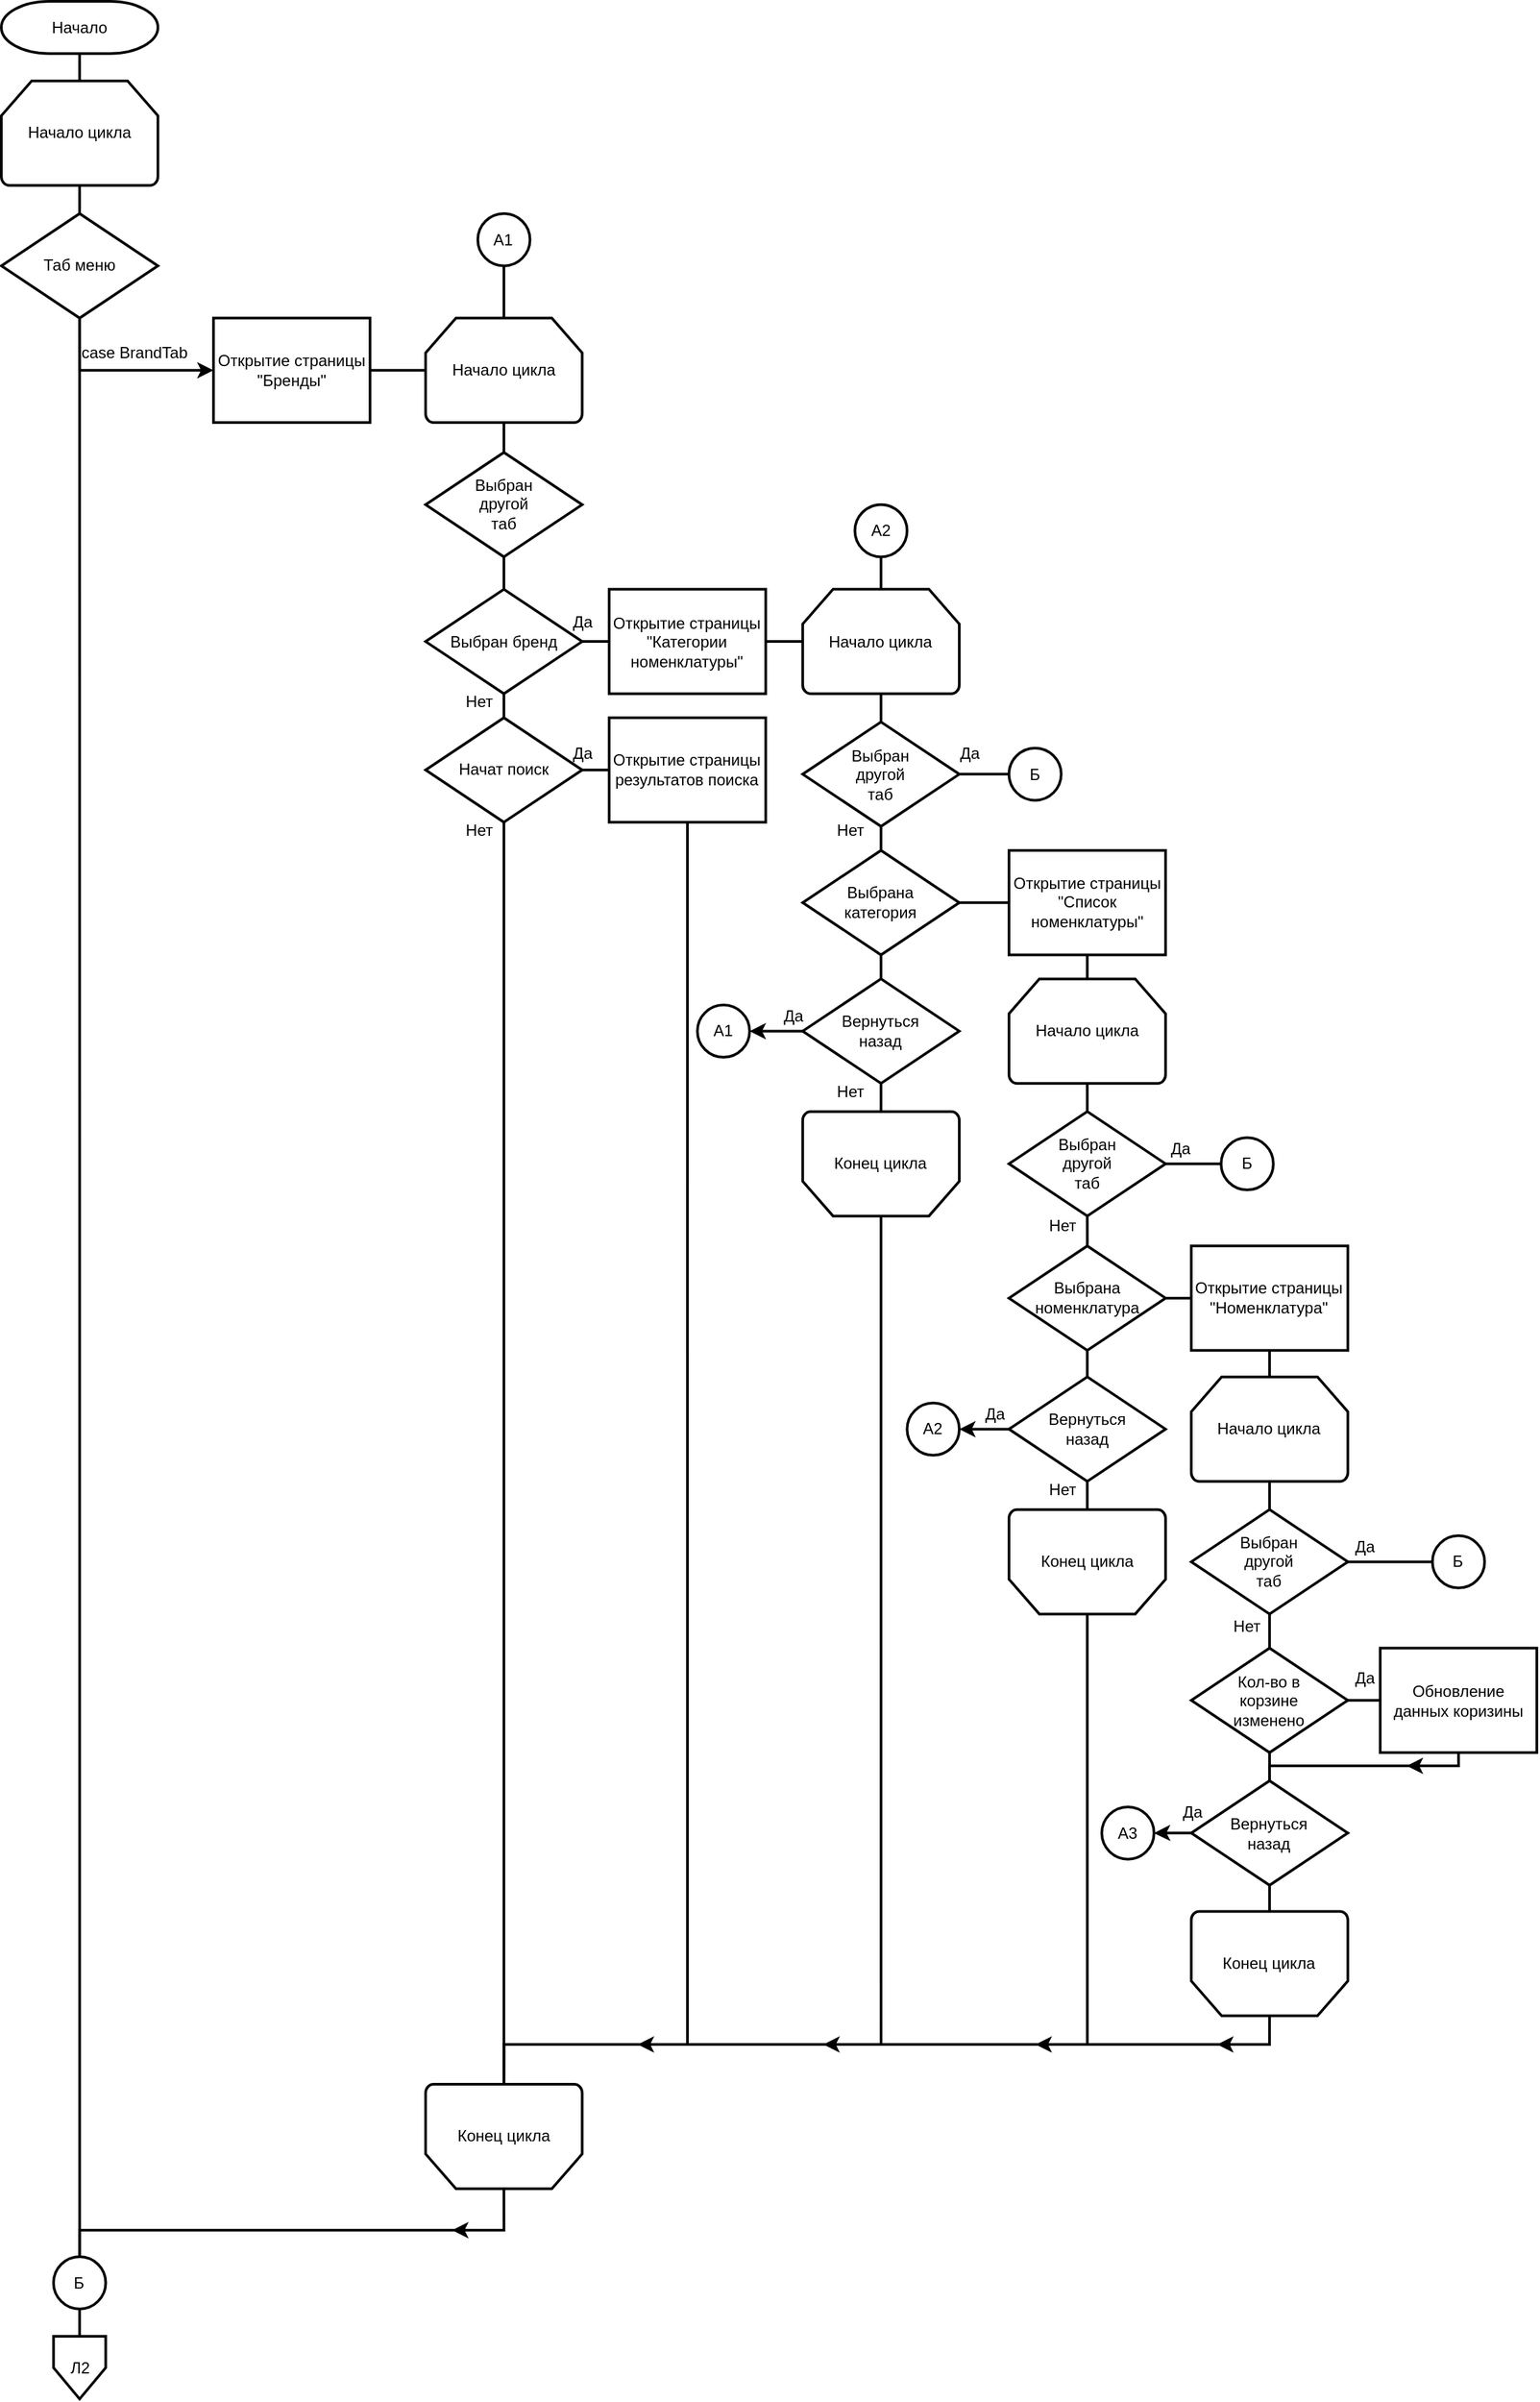 <mxfile version="21.2.8" type="device">
  <diagram name="Page-1" id="mLQ_XVHuGvEOCb3nRhEn">
    <mxGraphModel dx="2363" dy="1380" grid="1" gridSize="10" guides="1" tooltips="1" connect="1" arrows="1" fold="1" page="1" pageScale="1" pageWidth="1169" pageHeight="1654" math="0" shadow="0">
      <root>
        <mxCell id="0" />
        <mxCell id="1" parent="0" />
        <mxCell id="KvnRA5Yr2zpOSTINbMvu-173" style="edgeStyle=orthogonalEdgeStyle;rounded=0;orthogonalLoop=1;jettySize=auto;html=1;exitX=0.5;exitY=1;exitDx=0;exitDy=0;exitPerimeter=0;entryX=0.5;entryY=0;entryDx=0;entryDy=0;entryPerimeter=0;strokeWidth=2;endArrow=none;endFill=0;" parent="1" source="KvnRA5Yr2zpOSTINbMvu-1" target="KvnRA5Yr2zpOSTINbMvu-14" edge="1">
          <mxGeometry relative="1" as="geometry" />
        </mxCell>
        <mxCell id="KvnRA5Yr2zpOSTINbMvu-1" value="Начало" style="strokeWidth=2;html=1;shape=mxgraph.flowchart.terminator;whiteSpace=wrap;" parent="1" vertex="1">
          <mxGeometry x="40" y="40" width="118.11" height="39.37" as="geometry" />
        </mxCell>
        <mxCell id="KvnRA5Yr2zpOSTINbMvu-146" style="edgeStyle=orthogonalEdgeStyle;rounded=0;orthogonalLoop=1;jettySize=auto;html=1;exitX=0.5;exitY=1;exitDx=0;exitDy=0;exitPerimeter=0;strokeWidth=2;endArrow=none;endFill=0;" parent="1" source="KvnRA5Yr2zpOSTINbMvu-2" target="KvnRA5Yr2zpOSTINbMvu-25" edge="1">
          <mxGeometry relative="1" as="geometry" />
        </mxCell>
        <mxCell id="KvnRA5Yr2zpOSTINbMvu-147" style="edgeStyle=orthogonalEdgeStyle;rounded=0;orthogonalLoop=1;jettySize=auto;html=1;exitX=0.5;exitY=1;exitDx=0;exitDy=0;exitPerimeter=0;entryX=0;entryY=0.5;entryDx=0;entryDy=0;strokeWidth=2;" parent="1" source="KvnRA5Yr2zpOSTINbMvu-2" target="KvnRA5Yr2zpOSTINbMvu-3" edge="1">
          <mxGeometry relative="1" as="geometry" />
        </mxCell>
        <mxCell id="KvnRA5Yr2zpOSTINbMvu-2" value="Таб меню" style="strokeWidth=2;html=1;shape=mxgraph.flowchart.decision;whiteSpace=wrap;" parent="1" vertex="1">
          <mxGeometry x="40" y="200.0" width="118.11" height="78.74" as="geometry" />
        </mxCell>
        <mxCell id="KvnRA5Yr2zpOSTINbMvu-172" style="edgeStyle=orthogonalEdgeStyle;rounded=0;orthogonalLoop=1;jettySize=auto;html=1;exitX=1;exitY=0.5;exitDx=0;exitDy=0;entryX=0;entryY=0.5;entryDx=0;entryDy=0;entryPerimeter=0;strokeWidth=2;endArrow=none;endFill=0;" parent="1" source="KvnRA5Yr2zpOSTINbMvu-3" target="KvnRA5Yr2zpOSTINbMvu-52" edge="1">
          <mxGeometry relative="1" as="geometry" />
        </mxCell>
        <mxCell id="KvnRA5Yr2zpOSTINbMvu-3" value="Открытие страницы &quot;Бренды&quot;" style="rounded=0;whiteSpace=wrap;html=1;absoluteArcSize=1;arcSize=14;strokeWidth=2;" parent="1" vertex="1">
          <mxGeometry x="200" y="278.74" width="118.11" height="78.74" as="geometry" />
        </mxCell>
        <mxCell id="KvnRA5Yr2zpOSTINbMvu-59" style="edgeStyle=orthogonalEdgeStyle;rounded=0;orthogonalLoop=1;jettySize=auto;html=1;exitX=1;exitY=0.5;exitDx=0;exitDy=0;exitPerimeter=0;strokeWidth=2;endArrow=none;endFill=0;" parent="1" source="KvnRA5Yr2zpOSTINbMvu-11" target="KvnRA5Yr2zpOSTINbMvu-12" edge="1">
          <mxGeometry relative="1" as="geometry" />
        </mxCell>
        <mxCell id="KvnRA5Yr2zpOSTINbMvu-63" style="edgeStyle=orthogonalEdgeStyle;rounded=0;orthogonalLoop=1;jettySize=auto;html=1;exitX=0.5;exitY=1;exitDx=0;exitDy=0;exitPerimeter=0;entryX=0.5;entryY=0;entryDx=0;entryDy=0;entryPerimeter=0;endArrow=none;endFill=0;strokeWidth=2;" parent="1" source="KvnRA5Yr2zpOSTINbMvu-11" target="KvnRA5Yr2zpOSTINbMvu-19" edge="1">
          <mxGeometry relative="1" as="geometry" />
        </mxCell>
        <mxCell id="KvnRA5Yr2zpOSTINbMvu-11" value="Выбран бренд" style="strokeWidth=2;html=1;shape=mxgraph.flowchart.decision;whiteSpace=wrap;" parent="1" vertex="1">
          <mxGeometry x="360" y="483.15" width="118.11" height="78.74" as="geometry" />
        </mxCell>
        <mxCell id="KvnRA5Yr2zpOSTINbMvu-108" style="edgeStyle=orthogonalEdgeStyle;rounded=0;orthogonalLoop=1;jettySize=auto;html=1;exitX=1;exitY=0.5;exitDx=0;exitDy=0;entryX=0;entryY=0.5;entryDx=0;entryDy=0;entryPerimeter=0;strokeWidth=2;endArrow=none;endFill=0;" parent="1" source="KvnRA5Yr2zpOSTINbMvu-12" target="KvnRA5Yr2zpOSTINbMvu-100" edge="1">
          <mxGeometry relative="1" as="geometry" />
        </mxCell>
        <mxCell id="KvnRA5Yr2zpOSTINbMvu-12" value="Открытие страницы&lt;br&gt;&quot;Категории номенклатуры&quot;" style="rounded=0;whiteSpace=wrap;html=1;absoluteArcSize=1;arcSize=14;strokeWidth=2;" parent="1" vertex="1">
          <mxGeometry x="498.43" y="483.15" width="118.11" height="78.74" as="geometry" />
        </mxCell>
        <mxCell id="KvnRA5Yr2zpOSTINbMvu-116" style="edgeStyle=orthogonalEdgeStyle;rounded=0;orthogonalLoop=1;jettySize=auto;html=1;exitX=0.5;exitY=1;exitDx=0;exitDy=0;exitPerimeter=0;entryX=0.5;entryY=0;entryDx=0;entryDy=0;entryPerimeter=0;strokeWidth=2;endArrow=none;endFill=0;" parent="1" source="KvnRA5Yr2zpOSTINbMvu-13" target="KvnRA5Yr2zpOSTINbMvu-113" edge="1">
          <mxGeometry relative="1" as="geometry" />
        </mxCell>
        <mxCell id="KvnRA5Yr2zpOSTINbMvu-117" style="edgeStyle=orthogonalEdgeStyle;rounded=0;orthogonalLoop=1;jettySize=auto;html=1;exitX=1;exitY=0.5;exitDx=0;exitDy=0;exitPerimeter=0;entryX=0;entryY=0.5;entryDx=0;entryDy=0;strokeWidth=2;endArrow=none;endFill=0;" parent="1" source="KvnRA5Yr2zpOSTINbMvu-13" target="KvnRA5Yr2zpOSTINbMvu-21" edge="1">
          <mxGeometry relative="1" as="geometry" />
        </mxCell>
        <mxCell id="KvnRA5Yr2zpOSTINbMvu-13" value="Выбрана&lt;br&gt;категория" style="strokeWidth=2;html=1;shape=mxgraph.flowchart.decision;whiteSpace=wrap;" parent="1" vertex="1">
          <mxGeometry x="644.41" y="680" width="118.11" height="78.74" as="geometry" />
        </mxCell>
        <mxCell id="KvnRA5Yr2zpOSTINbMvu-174" style="edgeStyle=orthogonalEdgeStyle;rounded=0;orthogonalLoop=1;jettySize=auto;html=1;exitX=0.5;exitY=1;exitDx=0;exitDy=0;exitPerimeter=0;entryX=0.5;entryY=0;entryDx=0;entryDy=0;entryPerimeter=0;strokeWidth=2;endArrow=none;endFill=0;" parent="1" source="KvnRA5Yr2zpOSTINbMvu-14" target="KvnRA5Yr2zpOSTINbMvu-2" edge="1">
          <mxGeometry relative="1" as="geometry" />
        </mxCell>
        <mxCell id="KvnRA5Yr2zpOSTINbMvu-14" value="Начало цикла" style="strokeWidth=2;html=1;shape=mxgraph.flowchart.loop_limit;whiteSpace=wrap;" parent="1" vertex="1">
          <mxGeometry x="40" y="100" width="118.11" height="78.74" as="geometry" />
        </mxCell>
        <mxCell id="KvnRA5Yr2zpOSTINbMvu-58" style="edgeStyle=orthogonalEdgeStyle;rounded=0;orthogonalLoop=1;jettySize=auto;html=1;exitX=1;exitY=0.5;exitDx=0;exitDy=0;exitPerimeter=0;strokeWidth=2;endArrow=none;endFill=0;" parent="1" source="KvnRA5Yr2zpOSTINbMvu-19" target="KvnRA5Yr2zpOSTINbMvu-20" edge="1">
          <mxGeometry relative="1" as="geometry" />
        </mxCell>
        <mxCell id="KvnRA5Yr2zpOSTINbMvu-66" style="edgeStyle=orthogonalEdgeStyle;rounded=0;orthogonalLoop=1;jettySize=auto;html=1;exitX=0.5;exitY=1;exitDx=0;exitDy=0;exitPerimeter=0;entryX=0.5;entryY=1;entryDx=0;entryDy=0;entryPerimeter=0;strokeWidth=2;endArrow=none;endFill=0;" parent="1" source="KvnRA5Yr2zpOSTINbMvu-19" target="KvnRA5Yr2zpOSTINbMvu-53" edge="1">
          <mxGeometry relative="1" as="geometry" />
        </mxCell>
        <mxCell id="KvnRA5Yr2zpOSTINbMvu-19" value="Начат поиск" style="strokeWidth=2;html=1;shape=mxgraph.flowchart.decision;whiteSpace=wrap;" parent="1" vertex="1">
          <mxGeometry x="360" y="580" width="118.11" height="78.74" as="geometry" />
        </mxCell>
        <mxCell id="KvnRA5Yr2zpOSTINbMvu-65" style="edgeStyle=orthogonalEdgeStyle;rounded=0;orthogonalLoop=1;jettySize=auto;html=1;exitX=0.5;exitY=1;exitDx=0;exitDy=0;entryX=0.5;entryY=1;entryDx=0;entryDy=0;entryPerimeter=0;strokeWidth=2;endArrow=none;endFill=0;" parent="1" source="KvnRA5Yr2zpOSTINbMvu-20" target="KvnRA5Yr2zpOSTINbMvu-53" edge="1">
          <mxGeometry relative="1" as="geometry">
            <Array as="points">
              <mxPoint x="557" y="1580" />
              <mxPoint x="419" y="1580" />
            </Array>
          </mxGeometry>
        </mxCell>
        <mxCell id="KvnRA5Yr2zpOSTINbMvu-20" value="Открытие страницы&lt;br&gt;результатов поиска" style="rounded=0;whiteSpace=wrap;html=1;absoluteArcSize=1;arcSize=14;strokeWidth=2;" parent="1" vertex="1">
          <mxGeometry x="498.43" y="580" width="118.11" height="78.74" as="geometry" />
        </mxCell>
        <mxCell id="KvnRA5Yr2zpOSTINbMvu-83" style="edgeStyle=orthogonalEdgeStyle;rounded=0;orthogonalLoop=1;jettySize=auto;html=1;exitX=0.5;exitY=1;exitDx=0;exitDy=0;entryX=0.5;entryY=0;entryDx=0;entryDy=0;entryPerimeter=0;strokeWidth=2;endArrow=none;endFill=0;" parent="1" source="KvnRA5Yr2zpOSTINbMvu-21" target="KvnRA5Yr2zpOSTINbMvu-64" edge="1">
          <mxGeometry relative="1" as="geometry" />
        </mxCell>
        <mxCell id="KvnRA5Yr2zpOSTINbMvu-21" value="Открытие страницы&lt;br&gt;&quot;Список номенклатуры&quot;" style="rounded=0;whiteSpace=wrap;html=1;absoluteArcSize=1;arcSize=14;strokeWidth=2;" parent="1" vertex="1">
          <mxGeometry x="800" y="680" width="118.11" height="78.74" as="geometry" />
        </mxCell>
        <mxCell id="KvnRA5Yr2zpOSTINbMvu-129" style="edgeStyle=orthogonalEdgeStyle;rounded=0;orthogonalLoop=1;jettySize=auto;html=1;exitX=1;exitY=0.5;exitDx=0;exitDy=0;exitPerimeter=0;entryX=0;entryY=0.5;entryDx=0;entryDy=0;strokeWidth=2;endArrow=none;endFill=0;" parent="1" source="KvnRA5Yr2zpOSTINbMvu-22" target="KvnRA5Yr2zpOSTINbMvu-23" edge="1">
          <mxGeometry relative="1" as="geometry" />
        </mxCell>
        <mxCell id="KvnRA5Yr2zpOSTINbMvu-131" style="edgeStyle=orthogonalEdgeStyle;rounded=0;orthogonalLoop=1;jettySize=auto;html=1;exitX=0.5;exitY=1;exitDx=0;exitDy=0;exitPerimeter=0;entryX=0.5;entryY=0;entryDx=0;entryDy=0;entryPerimeter=0;strokeWidth=2;endArrow=none;endFill=0;" parent="1" source="KvnRA5Yr2zpOSTINbMvu-22" target="KvnRA5Yr2zpOSTINbMvu-85" edge="1">
          <mxGeometry relative="1" as="geometry" />
        </mxCell>
        <mxCell id="KvnRA5Yr2zpOSTINbMvu-22" value="Выбрана&lt;br&gt;номенклатура" style="strokeWidth=2;html=1;shape=mxgraph.flowchart.decision;whiteSpace=wrap;" parent="1" vertex="1">
          <mxGeometry x="800" y="978.11" width="118.11" height="78.74" as="geometry" />
        </mxCell>
        <mxCell id="KvnRA5Yr2zpOSTINbMvu-136" style="edgeStyle=orthogonalEdgeStyle;rounded=0;orthogonalLoop=1;jettySize=auto;html=1;exitX=0.5;exitY=1;exitDx=0;exitDy=0;entryX=0.5;entryY=0;entryDx=0;entryDy=0;entryPerimeter=0;strokeWidth=2;endArrow=none;endFill=0;" parent="1" source="KvnRA5Yr2zpOSTINbMvu-23" target="KvnRA5Yr2zpOSTINbMvu-90" edge="1">
          <mxGeometry relative="1" as="geometry" />
        </mxCell>
        <mxCell id="KvnRA5Yr2zpOSTINbMvu-23" value="Открытие страницы&lt;br&gt;&quot;Номенклатура&quot;" style="rounded=0;whiteSpace=wrap;html=1;absoluteArcSize=1;arcSize=14;strokeWidth=2;" parent="1" vertex="1">
          <mxGeometry x="937.48" y="978.11" width="118.11" height="78.74" as="geometry" />
        </mxCell>
        <mxCell id="KvnRA5Yr2zpOSTINbMvu-190" style="edgeStyle=orthogonalEdgeStyle;rounded=0;orthogonalLoop=1;jettySize=auto;html=1;exitX=0.5;exitY=1;exitDx=0;exitDy=0;exitPerimeter=0;entryX=0.5;entryY=0;entryDx=0;entryDy=0;strokeWidth=2;endArrow=none;endFill=0;" parent="1" source="KvnRA5Yr2zpOSTINbMvu-25" target="KvnRA5Yr2zpOSTINbMvu-187" edge="1">
          <mxGeometry relative="1" as="geometry" />
        </mxCell>
        <mxCell id="KvnRA5Yr2zpOSTINbMvu-25" value="Б" style="strokeWidth=2;html=1;shape=mxgraph.flowchart.start_2;whiteSpace=wrap;" parent="1" vertex="1">
          <mxGeometry x="79.37" y="1740" width="39.37" height="39.37" as="geometry" />
        </mxCell>
        <mxCell id="KvnRA5Yr2zpOSTINbMvu-26" value="Б" style="strokeWidth=2;html=1;shape=mxgraph.flowchart.start_2;whiteSpace=wrap;" parent="1" vertex="1">
          <mxGeometry x="960.0" y="896.53" width="39.37" height="39.37" as="geometry" />
        </mxCell>
        <mxCell id="KvnRA5Yr2zpOSTINbMvu-74" style="edgeStyle=orthogonalEdgeStyle;rounded=0;orthogonalLoop=1;jettySize=auto;html=1;exitX=0.5;exitY=1;exitDx=0;exitDy=0;exitPerimeter=0;entryX=0.5;entryY=0;entryDx=0;entryDy=0;entryPerimeter=0;strokeWidth=2;endArrow=none;endFill=0;" parent="1" source="KvnRA5Yr2zpOSTINbMvu-52" target="KvnRA5Yr2zpOSTINbMvu-72" edge="1">
          <mxGeometry relative="1" as="geometry" />
        </mxCell>
        <mxCell id="KvnRA5Yr2zpOSTINbMvu-52" value="Начало цикла" style="strokeWidth=2;html=1;shape=mxgraph.flowchart.loop_limit;whiteSpace=wrap;" parent="1" vertex="1">
          <mxGeometry x="360" y="278.74" width="118.11" height="78.74" as="geometry" />
        </mxCell>
        <mxCell id="KvnRA5Yr2zpOSTINbMvu-149" style="edgeStyle=orthogonalEdgeStyle;rounded=0;orthogonalLoop=1;jettySize=auto;html=1;exitX=0.5;exitY=0;exitDx=0;exitDy=0;exitPerimeter=0;entryX=0.5;entryY=0;entryDx=0;entryDy=0;entryPerimeter=0;strokeWidth=2;endArrow=none;endFill=0;" parent="1" source="KvnRA5Yr2zpOSTINbMvu-53" target="KvnRA5Yr2zpOSTINbMvu-25" edge="1">
          <mxGeometry relative="1" as="geometry">
            <Array as="points">
              <mxPoint x="419" y="1720" />
              <mxPoint x="99" y="1720" />
            </Array>
          </mxGeometry>
        </mxCell>
        <mxCell id="KvnRA5Yr2zpOSTINbMvu-53" value="Конец цикла" style="strokeWidth=2;html=1;shape=mxgraph.flowchart.loop_limit;whiteSpace=wrap;flipH=1;flipV=1;" parent="1" vertex="1">
          <mxGeometry x="360" y="1610" width="118.11" height="78.74" as="geometry" />
        </mxCell>
        <mxCell id="KvnRA5Yr2zpOSTINbMvu-137" style="edgeStyle=orthogonalEdgeStyle;rounded=0;orthogonalLoop=1;jettySize=auto;html=1;exitX=0.5;exitY=1;exitDx=0;exitDy=0;exitPerimeter=0;entryX=0.5;entryY=0;entryDx=0;entryDy=0;entryPerimeter=0;strokeWidth=2;endArrow=none;endFill=0;" parent="1" source="KvnRA5Yr2zpOSTINbMvu-57" target="KvnRA5Yr2zpOSTINbMvu-132" edge="1">
          <mxGeometry relative="1" as="geometry" />
        </mxCell>
        <mxCell id="KvnRA5Yr2zpOSTINbMvu-138" style="edgeStyle=orthogonalEdgeStyle;rounded=0;orthogonalLoop=1;jettySize=auto;html=1;exitX=1;exitY=0.5;exitDx=0;exitDy=0;exitPerimeter=0;entryX=0;entryY=0.5;entryDx=0;entryDy=0;entryPerimeter=0;strokeWidth=2;endArrow=none;endFill=0;" parent="1" source="KvnRA5Yr2zpOSTINbMvu-57" target="KvnRA5Yr2zpOSTINbMvu-134" edge="1">
          <mxGeometry relative="1" as="geometry" />
        </mxCell>
        <mxCell id="KvnRA5Yr2zpOSTINbMvu-57" value="Выбран&lt;br&gt;другой&lt;br&gt;таб" style="strokeWidth=2;html=1;shape=mxgraph.flowchart.decision;whiteSpace=wrap;" parent="1" vertex="1">
          <mxGeometry x="937.48" y="1176.85" width="118.11" height="78.74" as="geometry" />
        </mxCell>
        <mxCell id="KvnRA5Yr2zpOSTINbMvu-84" style="edgeStyle=orthogonalEdgeStyle;rounded=0;orthogonalLoop=1;jettySize=auto;html=1;exitX=0.5;exitY=1;exitDx=0;exitDy=0;exitPerimeter=0;entryX=0.5;entryY=0;entryDx=0;entryDy=0;entryPerimeter=0;strokeWidth=2;endArrow=none;endFill=0;" parent="1" source="KvnRA5Yr2zpOSTINbMvu-64" target="KvnRA5Yr2zpOSTINbMvu-80" edge="1">
          <mxGeometry relative="1" as="geometry" />
        </mxCell>
        <mxCell id="KvnRA5Yr2zpOSTINbMvu-64" value="Начало цикла" style="strokeWidth=2;html=1;shape=mxgraph.flowchart.loop_limit;whiteSpace=wrap;" parent="1" vertex="1">
          <mxGeometry x="800" y="776.85" width="118.11" height="78.74" as="geometry" />
        </mxCell>
        <mxCell id="KvnRA5Yr2zpOSTINbMvu-76" style="edgeStyle=orthogonalEdgeStyle;rounded=0;orthogonalLoop=1;jettySize=auto;html=1;exitX=0.5;exitY=1;exitDx=0;exitDy=0;exitPerimeter=0;entryX=0.5;entryY=0;entryDx=0;entryDy=0;entryPerimeter=0;strokeWidth=2;endArrow=none;endFill=0;" parent="1" source="KvnRA5Yr2zpOSTINbMvu-72" target="KvnRA5Yr2zpOSTINbMvu-11" edge="1">
          <mxGeometry relative="1" as="geometry" />
        </mxCell>
        <mxCell id="KvnRA5Yr2zpOSTINbMvu-72" value="Выбран&lt;br&gt;другой&lt;br&gt;таб" style="strokeWidth=2;html=1;shape=mxgraph.flowchart.decision;whiteSpace=wrap;" parent="1" vertex="1">
          <mxGeometry x="360" y="380" width="118.11" height="78.74" as="geometry" />
        </mxCell>
        <mxCell id="KvnRA5Yr2zpOSTINbMvu-111" style="edgeStyle=orthogonalEdgeStyle;rounded=0;orthogonalLoop=1;jettySize=auto;html=1;exitX=1;exitY=0.5;exitDx=0;exitDy=0;exitPerimeter=0;entryX=0;entryY=0.5;entryDx=0;entryDy=0;entryPerimeter=0;strokeWidth=2;endArrow=none;endFill=0;" parent="1" source="KvnRA5Yr2zpOSTINbMvu-80" target="KvnRA5Yr2zpOSTINbMvu-26" edge="1">
          <mxGeometry relative="1" as="geometry" />
        </mxCell>
        <mxCell id="KvnRA5Yr2zpOSTINbMvu-112" style="edgeStyle=orthogonalEdgeStyle;rounded=0;orthogonalLoop=1;jettySize=auto;html=1;exitX=0.5;exitY=1;exitDx=0;exitDy=0;exitPerimeter=0;strokeWidth=2;endArrow=none;endFill=0;" parent="1" source="KvnRA5Yr2zpOSTINbMvu-80" target="KvnRA5Yr2zpOSTINbMvu-22" edge="1">
          <mxGeometry relative="1" as="geometry" />
        </mxCell>
        <mxCell id="KvnRA5Yr2zpOSTINbMvu-80" value="Выбран&lt;br&gt;другой&lt;br&gt;таб" style="strokeWidth=2;html=1;shape=mxgraph.flowchart.decision;whiteSpace=wrap;" parent="1" vertex="1">
          <mxGeometry x="800" y="876.85" width="118.11" height="78.74" as="geometry" />
        </mxCell>
        <mxCell id="KvnRA5Yr2zpOSTINbMvu-130" style="edgeStyle=orthogonalEdgeStyle;rounded=0;orthogonalLoop=1;jettySize=auto;html=1;exitX=0.5;exitY=1;exitDx=0;exitDy=0;exitPerimeter=0;entryX=0.5;entryY=1;entryDx=0;entryDy=0;entryPerimeter=0;strokeWidth=2;endArrow=none;endFill=0;" parent="1" source="KvnRA5Yr2zpOSTINbMvu-85" target="KvnRA5Yr2zpOSTINbMvu-88" edge="1">
          <mxGeometry relative="1" as="geometry" />
        </mxCell>
        <mxCell id="KvnRA5Yr2zpOSTINbMvu-170" style="edgeStyle=orthogonalEdgeStyle;rounded=0;orthogonalLoop=1;jettySize=auto;html=1;exitX=0;exitY=0.5;exitDx=0;exitDy=0;exitPerimeter=0;entryX=1;entryY=0.5;entryDx=0;entryDy=0;entryPerimeter=0;strokeWidth=2;" parent="1" source="KvnRA5Yr2zpOSTINbMvu-85" target="KvnRA5Yr2zpOSTINbMvu-159" edge="1">
          <mxGeometry relative="1" as="geometry" />
        </mxCell>
        <mxCell id="KvnRA5Yr2zpOSTINbMvu-85" value="Вернуться&lt;br&gt;назад" style="strokeWidth=2;html=1;shape=mxgraph.flowchart.decision;whiteSpace=wrap;" parent="1" vertex="1">
          <mxGeometry x="800" y="1076.85" width="118.11" height="78.74" as="geometry" />
        </mxCell>
        <mxCell id="KvnRA5Yr2zpOSTINbMvu-89" style="edgeStyle=orthogonalEdgeStyle;rounded=0;orthogonalLoop=1;jettySize=auto;html=1;exitX=0.5;exitY=0;exitDx=0;exitDy=0;exitPerimeter=0;strokeWidth=2;endArrow=none;endFill=0;" parent="1" source="KvnRA5Yr2zpOSTINbMvu-88" target="KvnRA5Yr2zpOSTINbMvu-53" edge="1">
          <mxGeometry relative="1" as="geometry">
            <Array as="points">
              <mxPoint x="859" y="1580" />
              <mxPoint x="419" y="1580" />
            </Array>
          </mxGeometry>
        </mxCell>
        <mxCell id="KvnRA5Yr2zpOSTINbMvu-88" value="Конец цикла" style="strokeWidth=2;html=1;shape=mxgraph.flowchart.loop_limit;whiteSpace=wrap;flipH=1;flipV=1;" parent="1" vertex="1">
          <mxGeometry x="800" y="1176.85" width="118.11" height="78.74" as="geometry" />
        </mxCell>
        <mxCell id="KvnRA5Yr2zpOSTINbMvu-135" style="edgeStyle=orthogonalEdgeStyle;rounded=0;orthogonalLoop=1;jettySize=auto;html=1;exitX=0.5;exitY=1;exitDx=0;exitDy=0;exitPerimeter=0;entryX=0.5;entryY=0;entryDx=0;entryDy=0;entryPerimeter=0;strokeWidth=2;endArrow=none;endFill=0;" parent="1" source="KvnRA5Yr2zpOSTINbMvu-90" target="KvnRA5Yr2zpOSTINbMvu-57" edge="1">
          <mxGeometry relative="1" as="geometry" />
        </mxCell>
        <mxCell id="KvnRA5Yr2zpOSTINbMvu-90" value="Начало цикла" style="strokeWidth=2;html=1;shape=mxgraph.flowchart.loop_limit;whiteSpace=wrap;" parent="1" vertex="1">
          <mxGeometry x="937.48" y="1076.85" width="118.11" height="78.74" as="geometry" />
        </mxCell>
        <mxCell id="KvnRA5Yr2zpOSTINbMvu-93" style="edgeStyle=orthogonalEdgeStyle;rounded=0;orthogonalLoop=1;jettySize=auto;html=1;exitX=0.5;exitY=0;exitDx=0;exitDy=0;exitPerimeter=0;entryX=0.5;entryY=1;entryDx=0;entryDy=0;entryPerimeter=0;strokeWidth=2;endArrow=none;endFill=0;" parent="1" source="KvnRA5Yr2zpOSTINbMvu-91" target="KvnRA5Yr2zpOSTINbMvu-53" edge="1">
          <mxGeometry relative="1" as="geometry">
            <Array as="points">
              <mxPoint x="997" y="1580" />
              <mxPoint x="419" y="1580" />
            </Array>
          </mxGeometry>
        </mxCell>
        <mxCell id="KvnRA5Yr2zpOSTINbMvu-91" value="Конец цикла" style="strokeWidth=2;html=1;shape=mxgraph.flowchart.loop_limit;whiteSpace=wrap;flipH=1;flipV=1;" parent="1" vertex="1">
          <mxGeometry x="937.48" y="1479.69" width="118.11" height="78.74" as="geometry" />
        </mxCell>
        <mxCell id="KvnRA5Yr2zpOSTINbMvu-102" style="edgeStyle=orthogonalEdgeStyle;rounded=0;orthogonalLoop=1;jettySize=auto;html=1;exitX=0.5;exitY=1;exitDx=0;exitDy=0;exitPerimeter=0;entryX=0.5;entryY=0;entryDx=0;entryDy=0;entryPerimeter=0;strokeWidth=2;endArrow=none;endFill=0;" parent="1" source="KvnRA5Yr2zpOSTINbMvu-100" target="KvnRA5Yr2zpOSTINbMvu-101" edge="1">
          <mxGeometry relative="1" as="geometry" />
        </mxCell>
        <mxCell id="KvnRA5Yr2zpOSTINbMvu-100" value="Начало цикла" style="strokeWidth=2;html=1;shape=mxgraph.flowchart.loop_limit;whiteSpace=wrap;" parent="1" vertex="1">
          <mxGeometry x="644.41" y="483.15" width="118.11" height="78.74" as="geometry" />
        </mxCell>
        <mxCell id="KvnRA5Yr2zpOSTINbMvu-105" style="edgeStyle=orthogonalEdgeStyle;rounded=0;orthogonalLoop=1;jettySize=auto;html=1;exitX=0.5;exitY=1;exitDx=0;exitDy=0;exitPerimeter=0;entryX=0.5;entryY=0;entryDx=0;entryDy=0;entryPerimeter=0;strokeWidth=2;endArrow=none;endFill=0;" parent="1" source="KvnRA5Yr2zpOSTINbMvu-101" target="KvnRA5Yr2zpOSTINbMvu-13" edge="1">
          <mxGeometry relative="1" as="geometry" />
        </mxCell>
        <mxCell id="KvnRA5Yr2zpOSTINbMvu-107" style="edgeStyle=orthogonalEdgeStyle;rounded=0;orthogonalLoop=1;jettySize=auto;html=1;exitX=1;exitY=0.5;exitDx=0;exitDy=0;exitPerimeter=0;entryX=0;entryY=0.5;entryDx=0;entryDy=0;entryPerimeter=0;strokeWidth=2;endArrow=none;endFill=0;" parent="1" source="KvnRA5Yr2zpOSTINbMvu-101" target="KvnRA5Yr2zpOSTINbMvu-103" edge="1">
          <mxGeometry relative="1" as="geometry" />
        </mxCell>
        <mxCell id="KvnRA5Yr2zpOSTINbMvu-101" value="Выбран&lt;br&gt;другой&lt;br&gt;таб" style="strokeWidth=2;html=1;shape=mxgraph.flowchart.decision;whiteSpace=wrap;" parent="1" vertex="1">
          <mxGeometry x="644.41" y="583.15" width="118.11" height="78.74" as="geometry" />
        </mxCell>
        <mxCell id="KvnRA5Yr2zpOSTINbMvu-103" value="Б" style="strokeWidth=2;html=1;shape=mxgraph.flowchart.start_2;whiteSpace=wrap;" parent="1" vertex="1">
          <mxGeometry x="800" y="602.84" width="39.37" height="39.37" as="geometry" />
        </mxCell>
        <mxCell id="KvnRA5Yr2zpOSTINbMvu-110" style="edgeStyle=orthogonalEdgeStyle;rounded=0;orthogonalLoop=1;jettySize=auto;html=1;exitX=0.5;exitY=0;exitDx=0;exitDy=0;exitPerimeter=0;strokeWidth=2;endArrow=none;endFill=0;" parent="1" source="KvnRA5Yr2zpOSTINbMvu-104" target="KvnRA5Yr2zpOSTINbMvu-53" edge="1">
          <mxGeometry relative="1" as="geometry">
            <Array as="points">
              <mxPoint x="703" y="1580" />
              <mxPoint x="419" y="1580" />
            </Array>
          </mxGeometry>
        </mxCell>
        <mxCell id="KvnRA5Yr2zpOSTINbMvu-104" value="Конец цикла" style="strokeWidth=2;html=1;shape=mxgraph.flowchart.loop_limit;whiteSpace=wrap;flipH=1;flipV=1;" parent="1" vertex="1">
          <mxGeometry x="644.41" y="876.85" width="118.11" height="78.74" as="geometry" />
        </mxCell>
        <mxCell id="KvnRA5Yr2zpOSTINbMvu-115" style="edgeStyle=orthogonalEdgeStyle;rounded=0;orthogonalLoop=1;jettySize=auto;html=1;exitX=0.5;exitY=1;exitDx=0;exitDy=0;exitPerimeter=0;entryX=0.5;entryY=1;entryDx=0;entryDy=0;entryPerimeter=0;strokeWidth=2;endArrow=none;endFill=0;" parent="1" source="KvnRA5Yr2zpOSTINbMvu-113" target="KvnRA5Yr2zpOSTINbMvu-104" edge="1">
          <mxGeometry relative="1" as="geometry" />
        </mxCell>
        <mxCell id="KvnRA5Yr2zpOSTINbMvu-168" style="edgeStyle=orthogonalEdgeStyle;rounded=0;orthogonalLoop=1;jettySize=auto;html=1;exitX=0;exitY=0.5;exitDx=0;exitDy=0;exitPerimeter=0;strokeWidth=0;endArrow=none;endFill=0;" parent="1" source="KvnRA5Yr2zpOSTINbMvu-113" target="KvnRA5Yr2zpOSTINbMvu-167" edge="1">
          <mxGeometry relative="1" as="geometry" />
        </mxCell>
        <mxCell id="KvnRA5Yr2zpOSTINbMvu-169" style="edgeStyle=orthogonalEdgeStyle;rounded=0;orthogonalLoop=1;jettySize=auto;html=1;exitX=0;exitY=0.5;exitDx=0;exitDy=0;exitPerimeter=0;strokeWidth=2;" parent="1" source="KvnRA5Yr2zpOSTINbMvu-113" target="KvnRA5Yr2zpOSTINbMvu-167" edge="1">
          <mxGeometry relative="1" as="geometry" />
        </mxCell>
        <mxCell id="KvnRA5Yr2zpOSTINbMvu-113" value="Вернуться &lt;br&gt;назад" style="strokeWidth=2;html=1;shape=mxgraph.flowchart.decision;whiteSpace=wrap;" parent="1" vertex="1">
          <mxGeometry x="644.41" y="776.85" width="118.11" height="78.74" as="geometry" />
        </mxCell>
        <mxCell id="KvnRA5Yr2zpOSTINbMvu-118" value="Нет" style="text;html=1;align=center;verticalAlign=middle;resizable=0;points=[];autosize=1;strokeColor=none;fillColor=none;" parent="1" vertex="1">
          <mxGeometry x="380" y="650" width="40" height="30" as="geometry" />
        </mxCell>
        <mxCell id="KvnRA5Yr2zpOSTINbMvu-119" value="Нет" style="text;html=1;align=center;verticalAlign=middle;resizable=0;points=[];autosize=1;strokeColor=none;fillColor=none;" parent="1" vertex="1">
          <mxGeometry x="380" y="553.15" width="40" height="30" as="geometry" />
        </mxCell>
        <mxCell id="KvnRA5Yr2zpOSTINbMvu-120" value="Да" style="text;html=1;align=center;verticalAlign=middle;resizable=0;points=[];autosize=1;strokeColor=none;fillColor=none;" parent="1" vertex="1">
          <mxGeometry x="458.43" y="492.52" width="40" height="30" as="geometry" />
        </mxCell>
        <mxCell id="KvnRA5Yr2zpOSTINbMvu-121" value="Да" style="text;html=1;align=center;verticalAlign=middle;resizable=0;points=[];autosize=1;strokeColor=none;fillColor=none;" parent="1" vertex="1">
          <mxGeometry x="458.43" y="591.89" width="40" height="30" as="geometry" />
        </mxCell>
        <mxCell id="KvnRA5Yr2zpOSTINbMvu-123" value="Да" style="text;html=1;align=center;verticalAlign=middle;resizable=0;points=[];autosize=1;strokeColor=none;fillColor=none;" parent="1" vertex="1">
          <mxGeometry x="750" y="591.89" width="40" height="30" as="geometry" />
        </mxCell>
        <mxCell id="KvnRA5Yr2zpOSTINbMvu-124" value="Нет" style="text;html=1;align=center;verticalAlign=middle;resizable=0;points=[];autosize=1;strokeColor=none;fillColor=none;" parent="1" vertex="1">
          <mxGeometry x="660" y="650" width="40" height="30" as="geometry" />
        </mxCell>
        <mxCell id="KvnRA5Yr2zpOSTINbMvu-125" value="Нет" style="text;html=1;align=center;verticalAlign=middle;resizable=0;points=[];autosize=1;strokeColor=none;fillColor=none;" parent="1" vertex="1">
          <mxGeometry x="660" y="846.85" width="40" height="30" as="geometry" />
        </mxCell>
        <mxCell id="KvnRA5Yr2zpOSTINbMvu-126" value="Да" style="text;html=1;align=center;verticalAlign=middle;resizable=0;points=[];autosize=1;strokeColor=none;fillColor=none;" parent="1" vertex="1">
          <mxGeometry x="616.54" y="790" width="40" height="30" as="geometry" />
        </mxCell>
        <mxCell id="KvnRA5Yr2zpOSTINbMvu-127" value="Да" style="text;html=1;align=center;verticalAlign=middle;resizable=0;points=[];autosize=1;strokeColor=none;fillColor=none;" parent="1" vertex="1">
          <mxGeometry x="909.37" y="890" width="40" height="30" as="geometry" />
        </mxCell>
        <mxCell id="KvnRA5Yr2zpOSTINbMvu-128" value="Нет" style="text;html=1;align=center;verticalAlign=middle;resizable=0;points=[];autosize=1;strokeColor=none;fillColor=none;" parent="1" vertex="1">
          <mxGeometry x="820" y="948.11" width="40" height="30" as="geometry" />
        </mxCell>
        <mxCell id="KvnRA5Yr2zpOSTINbMvu-139" style="edgeStyle=orthogonalEdgeStyle;rounded=0;orthogonalLoop=1;jettySize=auto;html=1;exitX=1;exitY=0.5;exitDx=0;exitDy=0;exitPerimeter=0;entryX=0;entryY=0.5;entryDx=0;entryDy=0;strokeWidth=2;endArrow=none;endFill=0;" parent="1" source="KvnRA5Yr2zpOSTINbMvu-132" target="KvnRA5Yr2zpOSTINbMvu-133" edge="1">
          <mxGeometry relative="1" as="geometry" />
        </mxCell>
        <mxCell id="KvnRA5Yr2zpOSTINbMvu-179" style="edgeStyle=orthogonalEdgeStyle;rounded=0;orthogonalLoop=1;jettySize=auto;html=1;exitX=0.5;exitY=1;exitDx=0;exitDy=0;exitPerimeter=0;entryX=0.5;entryY=0;entryDx=0;entryDy=0;entryPerimeter=0;strokeWidth=2;endArrow=none;endFill=0;" parent="1" source="KvnRA5Yr2zpOSTINbMvu-132" target="KvnRA5Yr2zpOSTINbMvu-175" edge="1">
          <mxGeometry relative="1" as="geometry" />
        </mxCell>
        <mxCell id="KvnRA5Yr2zpOSTINbMvu-132" value="Кол-во в&lt;br&gt;корзине&lt;br&gt;изменено" style="strokeWidth=2;html=1;shape=mxgraph.flowchart.decision;whiteSpace=wrap;" parent="1" vertex="1">
          <mxGeometry x="937.48" y="1281.26" width="118.11" height="78.74" as="geometry" />
        </mxCell>
        <mxCell id="KvnRA5Yr2zpOSTINbMvu-181" style="edgeStyle=orthogonalEdgeStyle;rounded=0;orthogonalLoop=1;jettySize=auto;html=1;exitX=0.5;exitY=1;exitDx=0;exitDy=0;entryX=0.5;entryY=0;entryDx=0;entryDy=0;entryPerimeter=0;strokeWidth=2;endArrow=none;endFill=0;" parent="1" source="KvnRA5Yr2zpOSTINbMvu-133" target="KvnRA5Yr2zpOSTINbMvu-175" edge="1">
          <mxGeometry relative="1" as="geometry">
            <Array as="points">
              <mxPoint x="1139" y="1370" />
              <mxPoint x="997" y="1370" />
            </Array>
          </mxGeometry>
        </mxCell>
        <mxCell id="KvnRA5Yr2zpOSTINbMvu-133" value="Обновление&lt;br&gt;данных коризины" style="rounded=0;whiteSpace=wrap;html=1;absoluteArcSize=1;arcSize=14;strokeWidth=2;" parent="1" vertex="1">
          <mxGeometry x="1080" y="1281.26" width="118.11" height="78.74" as="geometry" />
        </mxCell>
        <mxCell id="KvnRA5Yr2zpOSTINbMvu-134" value="Б" style="strokeWidth=2;html=1;shape=mxgraph.flowchart.start_2;whiteSpace=wrap;" parent="1" vertex="1">
          <mxGeometry x="1119.37" y="1196.53" width="39.37" height="39.37" as="geometry" />
        </mxCell>
        <mxCell id="KvnRA5Yr2zpOSTINbMvu-142" value="Да" style="text;html=1;align=center;verticalAlign=middle;resizable=0;points=[];autosize=1;strokeColor=none;fillColor=none;" parent="1" vertex="1">
          <mxGeometry x="1048.11" y="1190" width="40" height="30" as="geometry" />
        </mxCell>
        <mxCell id="KvnRA5Yr2zpOSTINbMvu-143" value="Нет" style="text;html=1;align=center;verticalAlign=middle;resizable=0;points=[];autosize=1;strokeColor=none;fillColor=none;" parent="1" vertex="1">
          <mxGeometry x="959.37" y="1250" width="40" height="30" as="geometry" />
        </mxCell>
        <mxCell id="KvnRA5Yr2zpOSTINbMvu-144" value="Да" style="text;html=1;align=center;verticalAlign=middle;resizable=0;points=[];autosize=1;strokeColor=none;fillColor=none;" parent="1" vertex="1">
          <mxGeometry x="1048.11" y="1289.37" width="40" height="30" as="geometry" />
        </mxCell>
        <mxCell id="KvnRA5Yr2zpOSTINbMvu-148" value="case BrandTab" style="text;html=1;align=center;verticalAlign=middle;resizable=0;points=[];autosize=1;strokeColor=none;fillColor=none;" parent="1" vertex="1">
          <mxGeometry x="90" y="290" width="100" height="30" as="geometry" />
        </mxCell>
        <mxCell id="KvnRA5Yr2zpOSTINbMvu-159" value="A2" style="strokeWidth=2;html=1;shape=mxgraph.flowchart.start_2;whiteSpace=wrap;" parent="1" vertex="1">
          <mxGeometry x="723.15" y="1096.53" width="39.37" height="39.37" as="geometry" />
        </mxCell>
        <mxCell id="KvnRA5Yr2zpOSTINbMvu-162" style="edgeStyle=orthogonalEdgeStyle;rounded=0;orthogonalLoop=1;jettySize=auto;html=1;exitX=0.5;exitY=1;exitDx=0;exitDy=0;exitPerimeter=0;entryX=0.5;entryY=0;entryDx=0;entryDy=0;entryPerimeter=0;strokeWidth=2;endArrow=none;endFill=0;" parent="1" source="KvnRA5Yr2zpOSTINbMvu-161" target="KvnRA5Yr2zpOSTINbMvu-100" edge="1">
          <mxGeometry relative="1" as="geometry" />
        </mxCell>
        <mxCell id="KvnRA5Yr2zpOSTINbMvu-161" value="A2" style="strokeWidth=2;html=1;shape=mxgraph.flowchart.start_2;whiteSpace=wrap;" parent="1" vertex="1">
          <mxGeometry x="683.78" y="419.37" width="39.37" height="39.37" as="geometry" />
        </mxCell>
        <mxCell id="KvnRA5Yr2zpOSTINbMvu-164" value="Да" style="text;html=1;align=center;verticalAlign=middle;resizable=0;points=[];autosize=1;strokeColor=none;fillColor=none;" parent="1" vertex="1">
          <mxGeometry x="769.37" y="1090" width="40" height="30" as="geometry" />
        </mxCell>
        <mxCell id="KvnRA5Yr2zpOSTINbMvu-165" value="Нет" style="text;html=1;align=center;verticalAlign=middle;resizable=0;points=[];autosize=1;strokeColor=none;fillColor=none;" parent="1" vertex="1">
          <mxGeometry x="820" y="1146.85" width="40" height="30" as="geometry" />
        </mxCell>
        <mxCell id="KvnRA5Yr2zpOSTINbMvu-171" style="edgeStyle=orthogonalEdgeStyle;rounded=0;orthogonalLoop=1;jettySize=auto;html=1;exitX=0.5;exitY=1;exitDx=0;exitDy=0;exitPerimeter=0;entryX=0.5;entryY=0;entryDx=0;entryDy=0;entryPerimeter=0;strokeWidth=2;endArrow=none;endFill=0;" parent="1" source="KvnRA5Yr2zpOSTINbMvu-166" target="KvnRA5Yr2zpOSTINbMvu-52" edge="1">
          <mxGeometry relative="1" as="geometry" />
        </mxCell>
        <mxCell id="KvnRA5Yr2zpOSTINbMvu-166" value="A1" style="strokeWidth=2;html=1;shape=mxgraph.flowchart.start_2;whiteSpace=wrap;" parent="1" vertex="1">
          <mxGeometry x="399.37" y="200.0" width="39.37" height="39.37" as="geometry" />
        </mxCell>
        <mxCell id="KvnRA5Yr2zpOSTINbMvu-167" value="A1" style="strokeWidth=2;html=1;shape=mxgraph.flowchart.start_2;whiteSpace=wrap;" parent="1" vertex="1">
          <mxGeometry x="565" y="796.53" width="39.37" height="39.37" as="geometry" />
        </mxCell>
        <mxCell id="KvnRA5Yr2zpOSTINbMvu-177" style="edgeStyle=orthogonalEdgeStyle;rounded=0;orthogonalLoop=1;jettySize=auto;html=1;exitX=0;exitY=0.5;exitDx=0;exitDy=0;exitPerimeter=0;strokeWidth=2;" parent="1" source="KvnRA5Yr2zpOSTINbMvu-175" target="KvnRA5Yr2zpOSTINbMvu-176" edge="1">
          <mxGeometry relative="1" as="geometry" />
        </mxCell>
        <mxCell id="KvnRA5Yr2zpOSTINbMvu-178" style="edgeStyle=orthogonalEdgeStyle;rounded=0;orthogonalLoop=1;jettySize=auto;html=1;exitX=0.5;exitY=1;exitDx=0;exitDy=0;exitPerimeter=0;entryX=0.5;entryY=1;entryDx=0;entryDy=0;entryPerimeter=0;endArrow=none;endFill=0;strokeWidth=2;" parent="1" source="KvnRA5Yr2zpOSTINbMvu-175" target="KvnRA5Yr2zpOSTINbMvu-91" edge="1">
          <mxGeometry relative="1" as="geometry" />
        </mxCell>
        <mxCell id="KvnRA5Yr2zpOSTINbMvu-175" value="Вернуться &lt;br&gt;назад" style="strokeWidth=2;html=1;shape=mxgraph.flowchart.decision;whiteSpace=wrap;" parent="1" vertex="1">
          <mxGeometry x="937.48" y="1381.26" width="118.11" height="78.74" as="geometry" />
        </mxCell>
        <mxCell id="KvnRA5Yr2zpOSTINbMvu-176" value="A3" style="strokeWidth=2;html=1;shape=mxgraph.flowchart.start_2;whiteSpace=wrap;" parent="1" vertex="1">
          <mxGeometry x="870" y="1400.95" width="39.37" height="39.37" as="geometry" />
        </mxCell>
        <mxCell id="KvnRA5Yr2zpOSTINbMvu-180" value="Да" style="text;html=1;align=center;verticalAlign=middle;resizable=0;points=[];autosize=1;strokeColor=none;fillColor=none;" parent="1" vertex="1">
          <mxGeometry x="918.11" y="1390" width="40" height="30" as="geometry" />
        </mxCell>
        <mxCell id="KvnRA5Yr2zpOSTINbMvu-182" value="" style="endArrow=classic;html=1;rounded=0;strokeWidth=2;" parent="1" edge="1">
          <mxGeometry width="50" height="50" relative="1" as="geometry">
            <mxPoint x="1140" y="1370" as="sourcePoint" />
            <mxPoint x="1100" y="1370" as="targetPoint" />
          </mxGeometry>
        </mxCell>
        <mxCell id="KvnRA5Yr2zpOSTINbMvu-183" value="" style="endArrow=classic;html=1;rounded=0;strokeWidth=2;" parent="1" edge="1">
          <mxGeometry width="50" height="50" relative="1" as="geometry">
            <mxPoint x="997.0" y="1580" as="sourcePoint" />
            <mxPoint x="957.0" y="1580" as="targetPoint" />
          </mxGeometry>
        </mxCell>
        <mxCell id="KvnRA5Yr2zpOSTINbMvu-184" value="" style="endArrow=classic;html=1;rounded=0;strokeWidth=2;" parent="1" edge="1">
          <mxGeometry width="50" height="50" relative="1" as="geometry">
            <mxPoint x="860.0" y="1580" as="sourcePoint" />
            <mxPoint x="820.0" y="1580" as="targetPoint" />
          </mxGeometry>
        </mxCell>
        <mxCell id="KvnRA5Yr2zpOSTINbMvu-185" value="" style="endArrow=classic;html=1;rounded=0;strokeWidth=2;" parent="1" edge="1">
          <mxGeometry width="50" height="50" relative="1" as="geometry">
            <mxPoint x="700.0" y="1580" as="sourcePoint" />
            <mxPoint x="660.0" y="1580" as="targetPoint" />
          </mxGeometry>
        </mxCell>
        <mxCell id="KvnRA5Yr2zpOSTINbMvu-186" value="" style="endArrow=classic;html=1;rounded=0;strokeWidth=2;" parent="1" edge="1">
          <mxGeometry width="50" height="50" relative="1" as="geometry">
            <mxPoint x="560.0" y="1580" as="sourcePoint" />
            <mxPoint x="520.0" y="1580" as="targetPoint" />
          </mxGeometry>
        </mxCell>
        <mxCell id="KvnRA5Yr2zpOSTINbMvu-187" value="Л2" style="verticalLabelPosition=middle;verticalAlign=middle;html=1;shape=offPageConnector;rounded=0;size=0.5;strokeWidth=2;labelPosition=center;align=center;" parent="1" vertex="1">
          <mxGeometry x="79.37" y="1800" width="39.37" height="47.244" as="geometry" />
        </mxCell>
        <mxCell id="KvnRA5Yr2zpOSTINbMvu-191" value="" style="endArrow=classic;html=1;rounded=0;strokeWidth=2;" parent="1" edge="1">
          <mxGeometry width="50" height="50" relative="1" as="geometry">
            <mxPoint x="420.0" y="1720" as="sourcePoint" />
            <mxPoint x="380.0" y="1720" as="targetPoint" />
          </mxGeometry>
        </mxCell>
      </root>
    </mxGraphModel>
  </diagram>
</mxfile>
